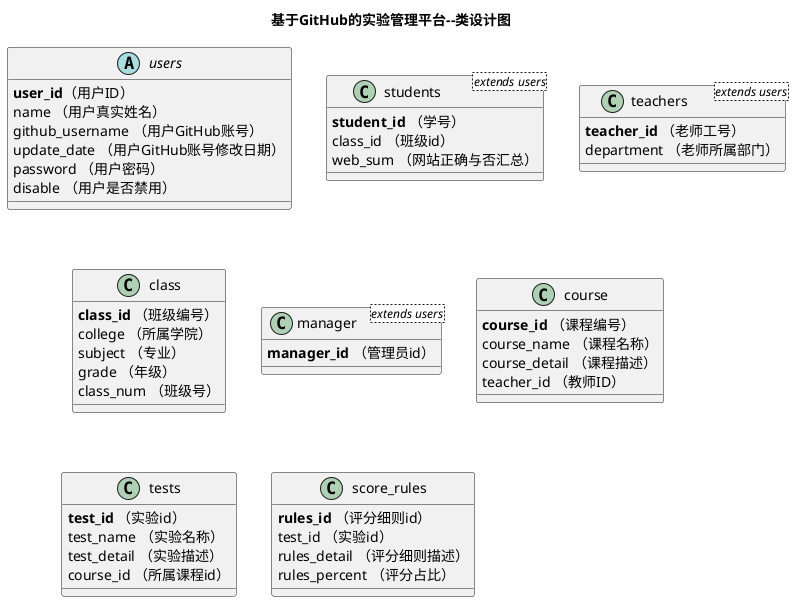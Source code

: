 @startuml
title 基于GitHub的实验管理平台--类设计图
abstract class users{
    <b>user_id</b>（用户ID）
    name （用户真实姓名）
    github_username （用户GitHub账号）
    update_date （用户GitHub账号修改日期）
    password （用户密码）
    disable （用户是否禁用）
 }

 class students<extends users>{
    <b>student_id</b> （学号）
    class_id （班级id）
    web_sum （网站正确与否汇总）
 }

 class teachers<extends users>{
     <b>teacher_id</b> （老师工号）
     department （老师所属部门）
 }

 class class{
    <b>class_id</b> （班级编号）
    college （所属学院）
    subject （专业）
    grade （年级）
    class_num （班级号）
 }

 class manager<extends users>{
    <b>manager_id</b> （管理员id）
 }

class course{
    <b>course_id</b> （课程编号）
    course_name （课程名称）
    course_detail （课程描述）
    teacher_id （教师ID）
}

class tests{
    <b>test_id</b> （实验id）
    test_name （实验名称）
    test_detail （实验描述）
    course_id （所属课程id）
}

class score_rules{
    <b>rules_id</b> （评分细则id）
    test_id （实验id）
    rules_detail （评分细则描述）
    rules_percent （评分占比）
}

@enduml